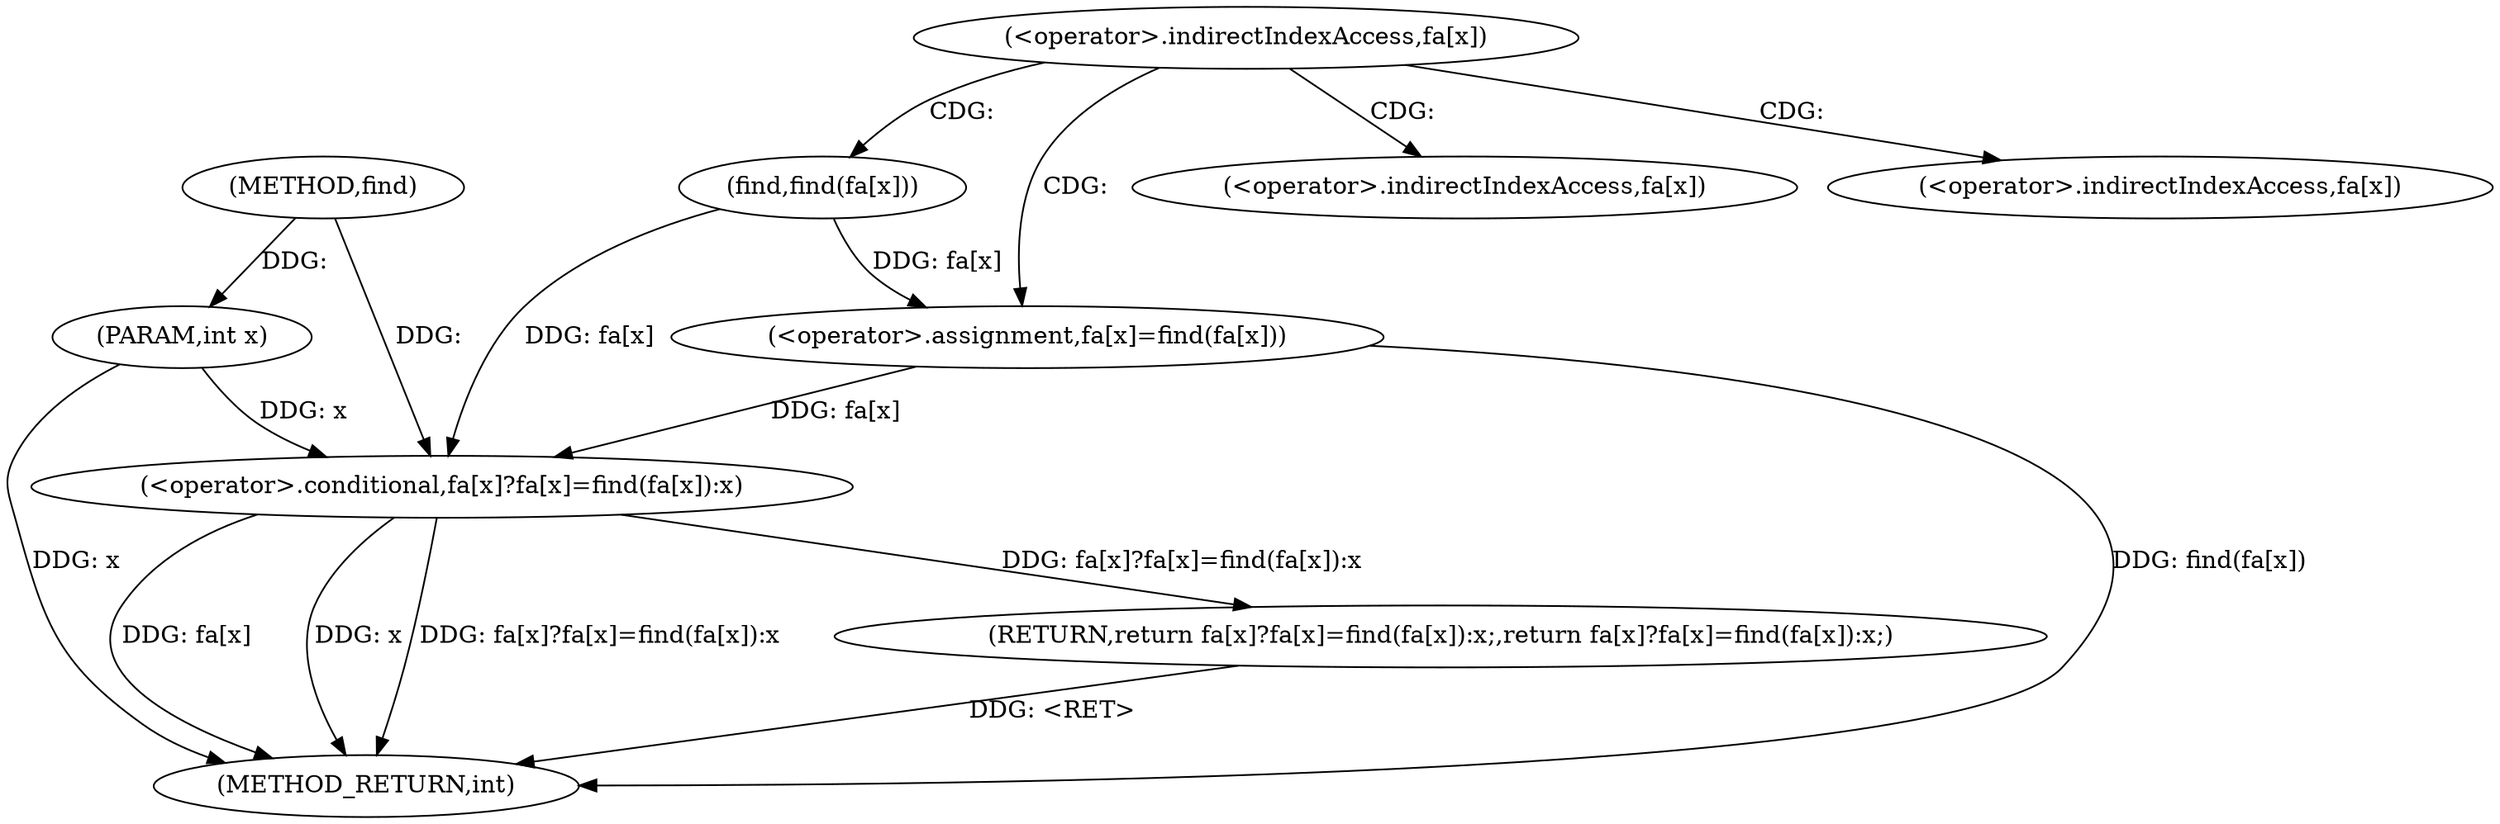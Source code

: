 digraph "find" {  
"1000277" [label = "(METHOD,find)" ]
"1000294" [label = "(METHOD_RETURN,int)" ]
"1000278" [label = "(PARAM,int x)" ]
"1000280" [label = "(RETURN,return fa[x]?fa[x]=find(fa[x]):x;,return fa[x]?fa[x]=find(fa[x]):x;)" ]
"1000281" [label = "(<operator>.conditional,fa[x]?fa[x]=find(fa[x]):x)" ]
"1000285" [label = "(<operator>.assignment,fa[x]=find(fa[x]))" ]
"1000289" [label = "(find,find(fa[x]))" ]
"1000282" [label = "(<operator>.indirectIndexAccess,fa[x])" ]
"1000286" [label = "(<operator>.indirectIndexAccess,fa[x])" ]
"1000290" [label = "(<operator>.indirectIndexAccess,fa[x])" ]
  "1000280" -> "1000294"  [ label = "DDG: <RET>"] 
  "1000278" -> "1000294"  [ label = "DDG: x"] 
  "1000281" -> "1000294"  [ label = "DDG: fa[x]"] 
  "1000281" -> "1000294"  [ label = "DDG: x"] 
  "1000285" -> "1000294"  [ label = "DDG: find(fa[x])"] 
  "1000281" -> "1000294"  [ label = "DDG: fa[x]?fa[x]=find(fa[x]):x"] 
  "1000277" -> "1000278"  [ label = "DDG: "] 
  "1000281" -> "1000280"  [ label = "DDG: fa[x]?fa[x]=find(fa[x]):x"] 
  "1000278" -> "1000281"  [ label = "DDG: x"] 
  "1000277" -> "1000281"  [ label = "DDG: "] 
  "1000285" -> "1000281"  [ label = "DDG: fa[x]"] 
  "1000289" -> "1000281"  [ label = "DDG: fa[x]"] 
  "1000289" -> "1000285"  [ label = "DDG: fa[x]"] 
  "1000282" -> "1000290"  [ label = "CDG: "] 
  "1000282" -> "1000286"  [ label = "CDG: "] 
  "1000282" -> "1000285"  [ label = "CDG: "] 
  "1000282" -> "1000289"  [ label = "CDG: "] 
}
